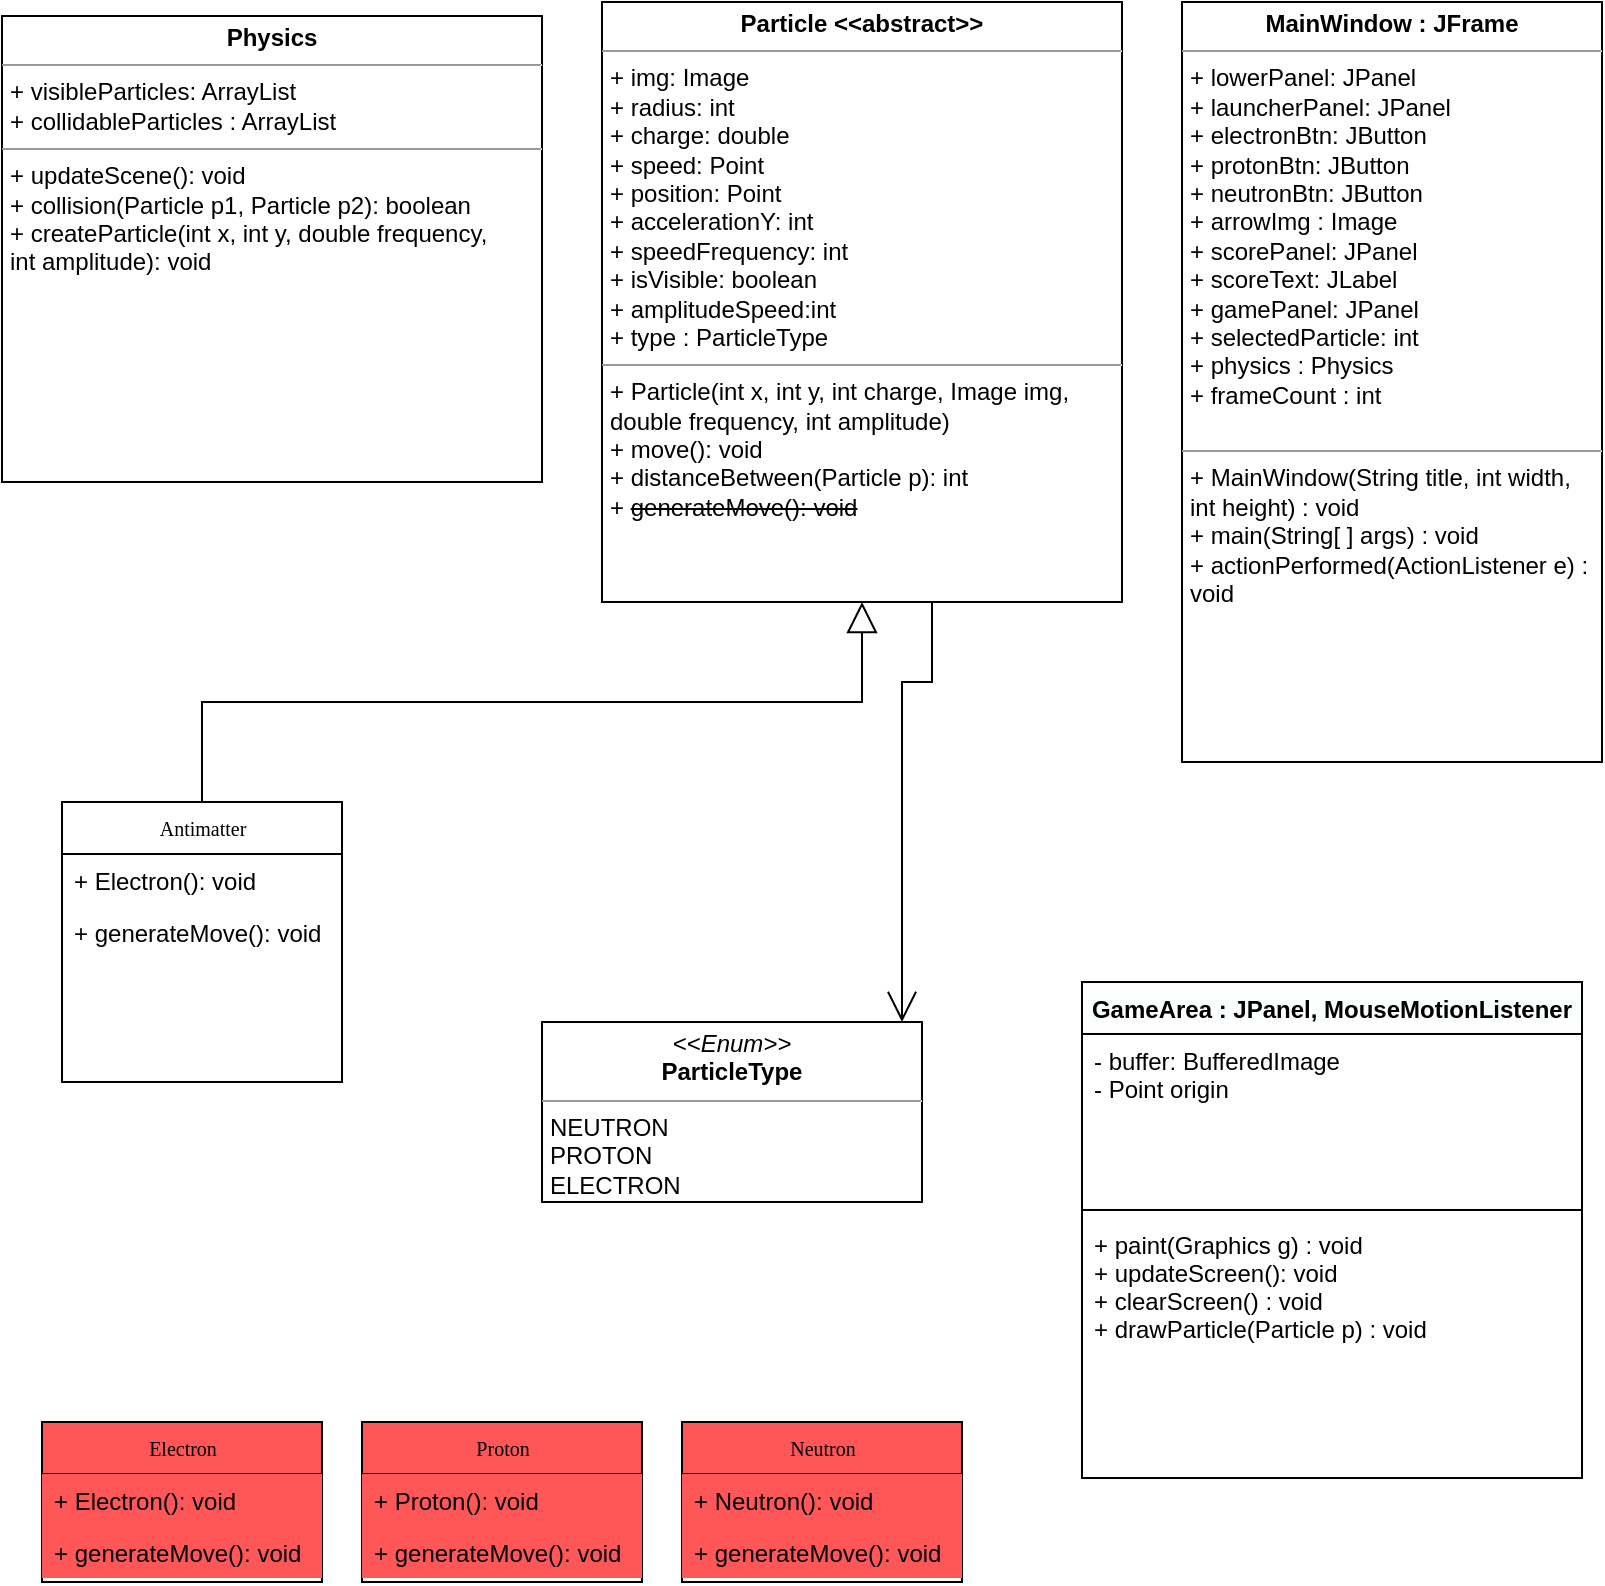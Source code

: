 <mxfile version="17.2.4" type="device"><diagram name="Page-1" id="c4acf3e9-155e-7222-9cf6-157b1a14988f"><mxGraphModel dx="1185" dy="673" grid="1" gridSize="10" guides="1" tooltips="1" connect="1" arrows="1" fold="1" page="1" pageScale="1" pageWidth="850" pageHeight="1100" background="none" math="0" shadow="0"><root><mxCell id="0"/><mxCell id="1" parent="0"/><mxCell id="17acba5748e5396b-30" value="Neutron" style="swimlane;html=1;fontStyle=0;childLayout=stackLayout;horizontal=1;startSize=26;fillColor=#FF5757;horizontalStack=0;resizeParent=1;resizeLast=0;collapsible=1;marginBottom=0;swimlaneFillColor=#ffffff;rounded=0;shadow=0;comic=0;labelBackgroundColor=none;strokeWidth=1;fontFamily=Verdana;fontSize=10;align=center;" parent="1" vertex="1"><mxGeometry x="370" y="790" width="140" height="80" as="geometry"><mxRectangle x="470" y="750" width="70" height="26" as="alternateBounds"/></mxGeometry></mxCell><mxCell id="17acba5748e5396b-31" value="+ Neutron(): void" style="text;html=1;strokeColor=none;fillColor=#FF5757;align=left;verticalAlign=top;spacingLeft=4;spacingRight=4;whiteSpace=wrap;overflow=hidden;rotatable=0;points=[[0,0.5],[1,0.5]];portConstraint=eastwest;" parent="17acba5748e5396b-30" vertex="1"><mxGeometry y="26" width="140" height="26" as="geometry"/></mxCell><mxCell id="17acba5748e5396b-32" value="+ generateMove(): void" style="text;html=1;strokeColor=none;fillColor=#FF5757;align=left;verticalAlign=top;spacingLeft=4;spacingRight=4;whiteSpace=wrap;overflow=hidden;rotatable=0;points=[[0,0.5],[1,0.5]];portConstraint=eastwest;" parent="17acba5748e5396b-30" vertex="1"><mxGeometry y="52" width="140" height="26" as="geometry"/></mxCell><mxCell id="5d2195bd80daf111-18" value="&lt;p style=&quot;margin: 0px ; margin-top: 4px ; text-align: center&quot;&gt;&lt;b&gt;Physics&lt;/b&gt;&lt;/p&gt;&lt;hr size=&quot;1&quot;&gt;&lt;p style=&quot;margin: 0px ; margin-left: 4px&quot;&gt;+ visibleParticles: ArrayList&lt;br&gt;&lt;/p&gt;&lt;p style=&quot;margin: 0px ; margin-left: 4px&quot;&gt;+ collidableParticles : ArrayList&lt;/p&gt;&lt;hr size=&quot;1&quot;&gt;&lt;p style=&quot;margin: 0px ; margin-left: 4px&quot;&gt;+ updateScene(): void&lt;br&gt;+ collision(Particle p1, Particle p2)&lt;span&gt;:&amp;nbsp;&lt;/span&gt;&lt;span&gt;boolean&lt;/span&gt;&lt;/p&gt;&lt;p style=&quot;margin: 0px ; margin-left: 4px&quot;&gt;&lt;span&gt;+ createParticle(int x, int y, double frequency,&lt;/span&gt;&lt;/p&gt;&lt;p style=&quot;margin: 0px ; margin-left: 4px&quot;&gt;&lt;span&gt;int amplitude): void&lt;/span&gt;&lt;/p&gt;" style="verticalAlign=top;align=left;overflow=fill;fontSize=12;fontFamily=Helvetica;html=1;rounded=0;shadow=0;comic=0;labelBackgroundColor=none;strokeWidth=1" parent="1" vertex="1"><mxGeometry x="30" y="87" width="270" height="233" as="geometry"/></mxCell><mxCell id="5d2195bd80daf111-19" value="&lt;p style=&quot;margin: 0px ; margin-top: 4px ; text-align: center&quot;&gt;&lt;b&gt;Particle &amp;lt;&amp;lt;abstract&amp;gt;&amp;gt;&lt;/b&gt;&lt;/p&gt;&lt;hr size=&quot;1&quot;&gt;&lt;p style=&quot;margin: 0px ; margin-left: 4px&quot;&gt;+ img: Image&lt;br&gt;+ radius: int&lt;/p&gt;&lt;p style=&quot;margin: 0px ; margin-left: 4px&quot;&gt;+ charge: double&lt;/p&gt;&lt;p style=&quot;margin: 0px ; margin-left: 4px&quot;&gt;+ speed: Point&lt;/p&gt;&lt;p style=&quot;margin: 0px ; margin-left: 4px&quot;&gt;+ position: Point&lt;/p&gt;&lt;p style=&quot;margin: 0px ; margin-left: 4px&quot;&gt;+ accelerationY: int&lt;/p&gt;&lt;p style=&quot;margin: 0px ; margin-left: 4px&quot;&gt;+ speedFrequency: int&lt;/p&gt;&lt;p style=&quot;margin: 0px ; margin-left: 4px&quot;&gt;+ isVisible: boolean&lt;/p&gt;&lt;p style=&quot;margin: 0px ; margin-left: 4px&quot;&gt;+ amplitudeSpeed:int&lt;/p&gt;&lt;p style=&quot;margin: 0px ; margin-left: 4px&quot;&gt;+ type : ParticleType&lt;/p&gt;&lt;hr size=&quot;1&quot;&gt;&lt;p style=&quot;margin: 0px ; margin-left: 4px&quot;&gt;+ Particle(int x, int y, int charge, Image img,&lt;/p&gt;&lt;p style=&quot;margin: 0px ; margin-left: 4px&quot;&gt;&lt;span&gt;double frequency, int amplitude)&lt;/span&gt;&lt;/p&gt;&lt;p style=&quot;margin: 0px ; margin-left: 4px&quot;&gt;+ move(): void&lt;br&gt;+ distanceBetween(Particle p): int&lt;/p&gt;&lt;p style=&quot;margin: 0px ; margin-left: 4px&quot;&gt;+&amp;nbsp;&lt;strike&gt;generateMove(): void&lt;/strike&gt;&lt;/p&gt;" style="verticalAlign=top;align=left;overflow=fill;fontSize=12;fontFamily=Helvetica;html=1;rounded=0;shadow=0;comic=0;labelBackgroundColor=none;strokeWidth=1" parent="1" vertex="1"><mxGeometry x="330" y="80" width="260" height="300" as="geometry"/></mxCell><mxCell id="5d2195bd80daf111-20" value="&lt;p style=&quot;margin: 0px ; margin-top: 4px ; text-align: center&quot;&gt;&lt;b&gt;MainWindow : JFrame&lt;/b&gt;&lt;/p&gt;&lt;hr size=&quot;1&quot;&gt;&lt;p style=&quot;margin: 0px ; margin-left: 4px&quot;&gt;+ lowerPanel: JPanel&lt;/p&gt;&lt;p style=&quot;margin: 0px ; margin-left: 4px&quot;&gt;+ launcherPanel: JPanel&lt;/p&gt;&lt;p style=&quot;margin: 0px ; margin-left: 4px&quot;&gt;+ electronBtn: JButton&lt;/p&gt;&lt;p style=&quot;margin: 0px ; margin-left: 4px&quot;&gt;+ protonBtn: JButton&lt;/p&gt;&lt;p style=&quot;margin: 0px ; margin-left: 4px&quot;&gt;+ neutronBtn: JButton&lt;/p&gt;&lt;p style=&quot;margin: 0px ; margin-left: 4px&quot;&gt;+ arrowImg : Image&lt;/p&gt;&lt;p style=&quot;margin: 0px ; margin-left: 4px&quot;&gt;+ scorePanel: JPanel&lt;/p&gt;&lt;p style=&quot;margin: 0px ; margin-left: 4px&quot;&gt;+ scoreText: JLabel&lt;/p&gt;&lt;p style=&quot;margin: 0px ; margin-left: 4px&quot;&gt;+ gamePanel: JPanel&lt;/p&gt;&lt;p style=&quot;margin: 0px ; margin-left: 4px&quot;&gt;+ selectedParticle: int&lt;/p&gt;&lt;p style=&quot;margin: 0px ; margin-left: 4px&quot;&gt;+ physics : Physics&lt;/p&gt;&lt;p style=&quot;margin: 0px ; margin-left: 4px&quot;&gt;+ frameCount : int&lt;/p&gt;&lt;p style=&quot;margin: 0px ; margin-left: 4px&quot;&gt;&lt;br&gt;&lt;/p&gt;&lt;hr size=&quot;1&quot;&gt;&lt;p style=&quot;margin: 0px ; margin-left: 4px&quot;&gt;+ MainWindow(String title, int width,&lt;/p&gt;&lt;p style=&quot;margin: 0px ; margin-left: 4px&quot;&gt;int height) : void&lt;/p&gt;&lt;p style=&quot;margin: 0px ; margin-left: 4px&quot;&gt;+ main(String[ ] args) : void&lt;/p&gt;&lt;p style=&quot;margin: 0px ; margin-left: 4px&quot;&gt;+ actionPerformed(ActionListener e) :&lt;br&gt;void&lt;/p&gt;" style="verticalAlign=top;align=left;overflow=fill;fontSize=12;fontFamily=Helvetica;html=1;rounded=0;shadow=0;comic=0;labelBackgroundColor=none;strokeWidth=1" parent="1" vertex="1"><mxGeometry x="620" y="80" width="210" height="380" as="geometry"/></mxCell><mxCell id="zPrNQ61grF4aAKQ08MYx-1" value="Proton" style="swimlane;html=1;fontStyle=0;childLayout=stackLayout;horizontal=1;startSize=26;fillColor=#FF5757;horizontalStack=0;resizeParent=1;resizeLast=0;collapsible=1;marginBottom=0;swimlaneFillColor=#ffffff;rounded=0;shadow=0;comic=0;labelBackgroundColor=none;strokeWidth=1;fontFamily=Verdana;fontSize=10;align=center;" parent="1" vertex="1"><mxGeometry x="210" y="790" width="140" height="80" as="geometry"/></mxCell><mxCell id="zPrNQ61grF4aAKQ08MYx-2" value="+ Proton(): void" style="text;html=1;strokeColor=none;fillColor=#FF5757;align=left;verticalAlign=top;spacingLeft=4;spacingRight=4;whiteSpace=wrap;overflow=hidden;rotatable=0;points=[[0,0.5],[1,0.5]];portConstraint=eastwest;" parent="zPrNQ61grF4aAKQ08MYx-1" vertex="1"><mxGeometry y="26" width="140" height="26" as="geometry"/></mxCell><mxCell id="zPrNQ61grF4aAKQ08MYx-3" value="+ generateMove(): void" style="text;html=1;strokeColor=none;fillColor=#FF5757;align=left;verticalAlign=top;spacingLeft=4;spacingRight=4;whiteSpace=wrap;overflow=hidden;rotatable=0;points=[[0,0.5],[1,0.5]];portConstraint=eastwest;" parent="zPrNQ61grF4aAKQ08MYx-1" vertex="1"><mxGeometry y="52" width="140" height="26" as="geometry"/></mxCell><mxCell id="zPrNQ61grF4aAKQ08MYx-4" value="Electron" style="swimlane;html=1;fontStyle=0;childLayout=stackLayout;horizontal=1;startSize=26;fillColor=#FF5757;horizontalStack=0;resizeParent=1;resizeLast=0;collapsible=1;marginBottom=0;swimlaneFillColor=#ffffff;rounded=0;shadow=0;comic=0;labelBackgroundColor=none;strokeWidth=1;fontFamily=Verdana;fontSize=10;align=center;" parent="1" vertex="1"><mxGeometry x="50" y="790" width="140" height="80" as="geometry"/></mxCell><mxCell id="zPrNQ61grF4aAKQ08MYx-5" value="+ Electron(): void" style="text;html=1;strokeColor=none;fillColor=#FF5757;align=left;verticalAlign=top;spacingLeft=4;spacingRight=4;whiteSpace=wrap;overflow=hidden;rotatable=0;points=[[0,0.5],[1,0.5]];portConstraint=eastwest;" parent="zPrNQ61grF4aAKQ08MYx-4" vertex="1"><mxGeometry y="26" width="140" height="26" as="geometry"/></mxCell><mxCell id="zPrNQ61grF4aAKQ08MYx-6" value="+ generateMove(): void" style="text;html=1;strokeColor=none;fillColor=#FF5757;align=left;verticalAlign=top;spacingLeft=4;spacingRight=4;whiteSpace=wrap;overflow=hidden;rotatable=0;points=[[0,0.5],[1,0.5]];portConstraint=eastwest;" parent="zPrNQ61grF4aAKQ08MYx-4" vertex="1"><mxGeometry y="52" width="140" height="26" as="geometry"/></mxCell><mxCell id="zPrNQ61grF4aAKQ08MYx-8" value="Antimatter" style="swimlane;html=1;fontStyle=0;childLayout=stackLayout;horizontal=1;startSize=26;fillColor=none;horizontalStack=0;resizeParent=1;resizeLast=0;collapsible=1;marginBottom=0;swimlaneFillColor=#ffffff;rounded=0;shadow=0;comic=0;labelBackgroundColor=none;strokeWidth=1;fontFamily=Verdana;fontSize=10;align=center;" parent="1" vertex="1"><mxGeometry x="60" y="480" width="140" height="140" as="geometry"/></mxCell><mxCell id="zPrNQ61grF4aAKQ08MYx-9" value="+ Electron(): void" style="text;html=1;strokeColor=none;fillColor=none;align=left;verticalAlign=top;spacingLeft=4;spacingRight=4;whiteSpace=wrap;overflow=hidden;rotatable=0;points=[[0,0.5],[1,0.5]];portConstraint=eastwest;" parent="zPrNQ61grF4aAKQ08MYx-8" vertex="1"><mxGeometry y="26" width="140" height="26" as="geometry"/></mxCell><mxCell id="zPrNQ61grF4aAKQ08MYx-10" value="+ generateMove(): void" style="text;html=1;strokeColor=none;fillColor=none;align=left;verticalAlign=top;spacingLeft=4;spacingRight=4;whiteSpace=wrap;overflow=hidden;rotatable=0;points=[[0,0.5],[1,0.5]];portConstraint=eastwest;" parent="zPrNQ61grF4aAKQ08MYx-8" vertex="1"><mxGeometry y="52" width="140" height="26" as="geometry"/></mxCell><mxCell id="oqM1RT1dafb3QcwrDIwe-2" value="&lt;p style=&quot;margin: 0px ; margin-top: 4px ; text-align: center&quot;&gt;&lt;i&gt;&amp;lt;&amp;lt;Enum&amp;gt;&amp;gt;&lt;/i&gt;&lt;br&gt;&lt;b&gt;ParticleType&lt;/b&gt;&lt;/p&gt;&lt;hr size=&quot;1&quot;&gt;&lt;p style=&quot;margin: 0px ; margin-left: 4px&quot;&gt;NEUTRON&lt;/p&gt;&lt;p style=&quot;margin: 0px ; margin-left: 4px&quot;&gt;PROTON&lt;br&gt;ELECTRON&lt;/p&gt;" style="verticalAlign=top;align=left;overflow=fill;fontSize=12;fontFamily=Helvetica;html=1;fillColor=#FFFFFF;noLabel=0;enumerate=0;expand=1;" vertex="1" parent="1"><mxGeometry x="300" y="590" width="190" height="90" as="geometry"/></mxCell><mxCell id="oqM1RT1dafb3QcwrDIwe-4" style="edgeStyle=orthogonalEdgeStyle;rounded=0;orthogonalLoop=1;jettySize=auto;html=1;endArrow=block;endFill=0;jumpSize=6;strokeWidth=1;endSize=13;exitX=0.5;exitY=0;exitDx=0;exitDy=0;entryX=0.5;entryY=1;entryDx=0;entryDy=0;orthogonal=1;" edge="1" parent="1" source="zPrNQ61grF4aAKQ08MYx-8" target="5d2195bd80daf111-19"><mxGeometry relative="1" as="geometry"><mxPoint x="120" y="480" as="sourcePoint"/><mxPoint x="360" y="490" as="targetPoint"/><Array as="points"><mxPoint x="130" y="430"/><mxPoint x="460" y="430"/></Array></mxGeometry></mxCell><mxCell id="oqM1RT1dafb3QcwrDIwe-19" style="edgeStyle=orthogonalEdgeStyle;rounded=0;orthogonalLoop=1;jettySize=auto;html=1;entryX=0.75;entryY=1;entryDx=0;entryDy=0;endSize=0;endArrow=none;endFill=0;startArrow=open;startFill=0;targetPerimeterSpacing=0;startSize=13;orthogonal=1;" edge="1" parent="1" source="oqM1RT1dafb3QcwrDIwe-2" target="5d2195bd80daf111-19"><mxGeometry relative="1" as="geometry"><Array as="points"><mxPoint x="480" y="420"/><mxPoint x="495" y="420"/><mxPoint x="495" y="380"/></Array><mxPoint x="560" y="490" as="sourcePoint"/><mxPoint x="536.9" y="330" as="targetPoint"/></mxGeometry></mxCell><mxCell id="oqM1RT1dafb3QcwrDIwe-25" value="GameArea : JPanel, MouseMotionListener" style="swimlane;fontStyle=1;align=center;verticalAlign=top;childLayout=stackLayout;horizontal=1;startSize=26;horizontalStack=0;resizeParent=1;resizeParentMax=0;resizeLast=0;collapsible=1;marginBottom=0;fillColor=#FCFFFE;" vertex="1" parent="1"><mxGeometry x="570" y="570" width="250" height="248" as="geometry"/></mxCell><mxCell id="oqM1RT1dafb3QcwrDIwe-26" value="- buffer: BufferedImage&#10;- Point origin&#10;" style="text;strokeColor=none;fillColor=none;align=left;verticalAlign=top;spacingLeft=4;spacingRight=4;overflow=hidden;rotatable=0;points=[[0,0.5],[1,0.5]];portConstraint=eastwest;" vertex="1" parent="oqM1RT1dafb3QcwrDIwe-25"><mxGeometry y="26" width="250" height="84" as="geometry"/></mxCell><mxCell id="oqM1RT1dafb3QcwrDIwe-27" value="" style="line;strokeWidth=1;fillColor=none;align=left;verticalAlign=middle;spacingTop=-1;spacingLeft=3;spacingRight=3;rotatable=0;labelPosition=right;points=[];portConstraint=eastwest;" vertex="1" parent="oqM1RT1dafb3QcwrDIwe-25"><mxGeometry y="110" width="250" height="8" as="geometry"/></mxCell><mxCell id="oqM1RT1dafb3QcwrDIwe-28" value="+ paint(Graphics g) : void&#10;+ updateScreen(): void&#10;+ clearScreen() : void&#10;+ drawParticle(Particle p) : void&#10;" style="text;strokeColor=none;fillColor=none;align=left;verticalAlign=top;spacingLeft=4;spacingRight=4;overflow=hidden;rotatable=0;points=[[0,0.5],[1,0.5]];portConstraint=eastwest;" vertex="1" parent="oqM1RT1dafb3QcwrDIwe-25"><mxGeometry y="118" width="250" height="130" as="geometry"/></mxCell></root></mxGraphModel></diagram></mxfile>